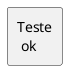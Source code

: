 @startuml

!function $teste($a)
  !$alias = ["curso", "turma", "matricula", "aluno", "avaliacao"]
  !if ($alias[0] == "curso")
    !$resultado = "ok"
  !else
    !$resultado = "não ok"
  !endif
  !return $resultado
!endfunction


!$a ?= ""
!$b = $teste($a)

rectangle "Teste\n $b" as result

@enduml
